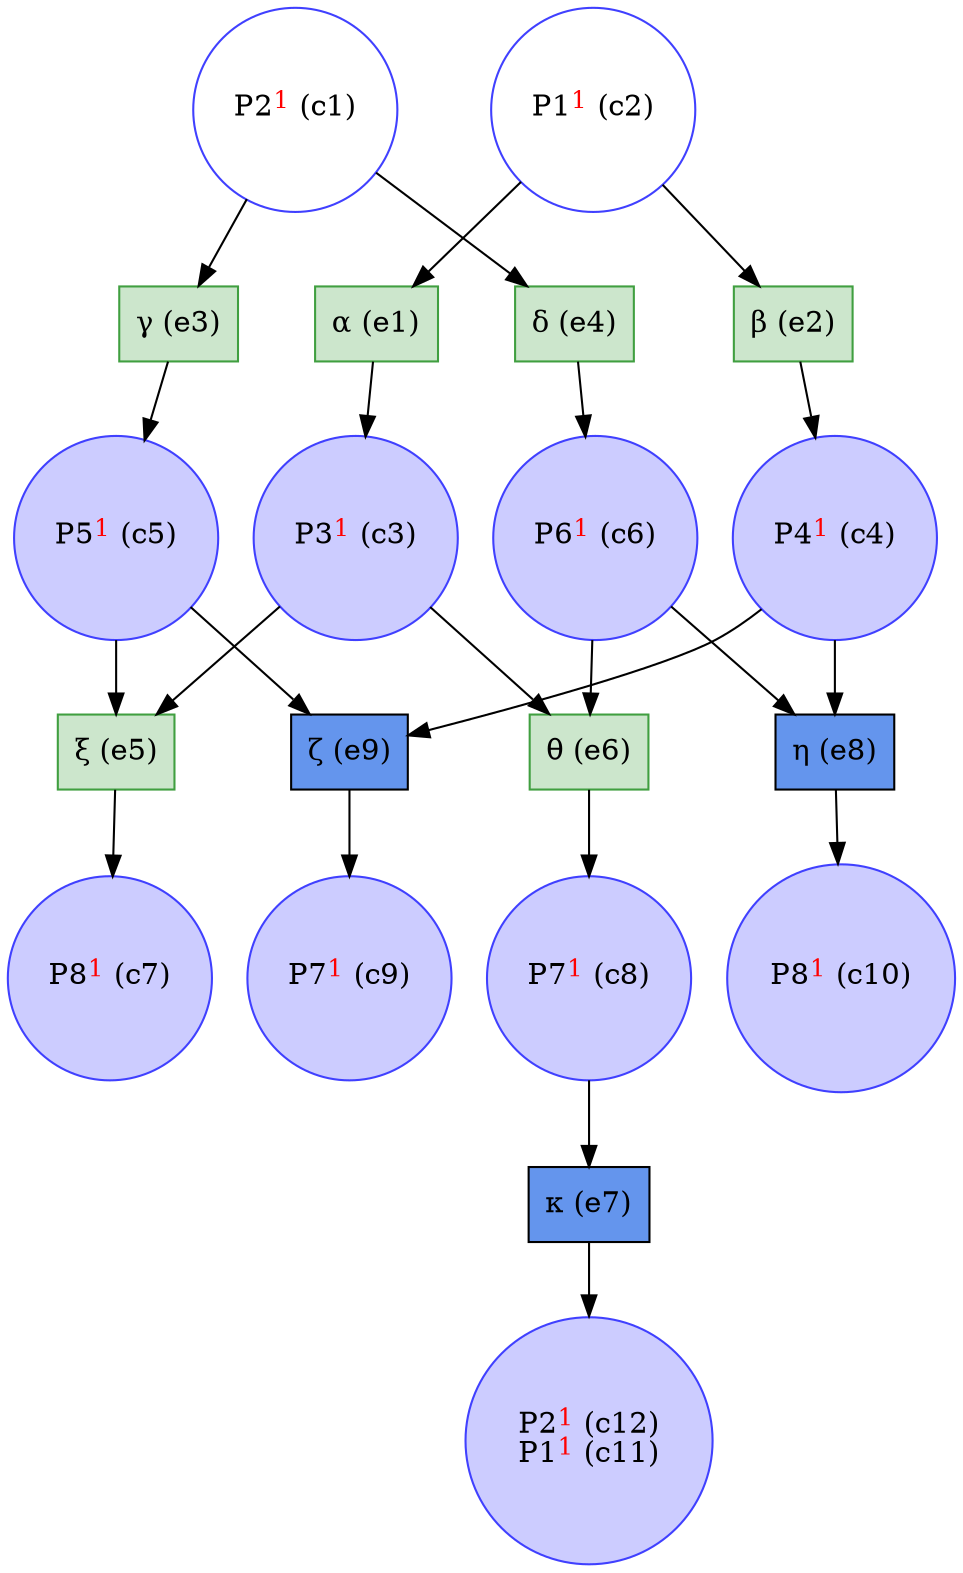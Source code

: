 digraph test {
  c1 -> e4;
  c1 -> e3;
  c2 -> e2;
  c2 -> e1;
  e1 -> c3;
  c3 -> e6;
  c3 -> e5;
  e2 -> c4;
  c4 -> e8;
  c4 -> e9;
  e3 -> c5;
  c5 -> e9;
  c5 -> e5;
  e4 -> c6;
  c6 -> e8;
  c6 -> e6;
  e5 -> c7;
  e6 -> c8;
  c8 -> e7;
  e9 -> c9;
  e8 -> c10;
  e7 -> c11;
  c1 [color= "#4040ff"fillcolor="transparent" label= <<FONT COLOR ="black">P2</FONT><FONT COLOR="red"><SUP>1</SUP></FONT><FONT COLOR="black"> (c1)</FONT>> shape=circle style=filled];
  c2 [color= "#4040ff"fillcolor="transparent" label= <<FONT COLOR ="black">P1</FONT><FONT COLOR="red"><SUP>1</SUP></FONT><FONT COLOR="black"> (c2)</FONT>> shape=circle style=filled];
  c3 [color= "#4040ff"fillcolor="#ccccff" label= <<FONT COLOR ="black">P3</FONT><FONT COLOR="red"><SUP>1</SUP></FONT><FONT COLOR="black"> (c3)</FONT>> shape=circle style=filled];
  c4 [color= "#4040ff"fillcolor="#ccccff" label= <<FONT COLOR ="black">P4</FONT><FONT COLOR="red"><SUP>1</SUP></FONT><FONT COLOR="black"> (c4)</FONT>> shape=circle style=filled];
  c5 [color= "#4040ff"fillcolor="#ccccff" label= <<FONT COLOR ="black">P5</FONT><FONT COLOR="red"><SUP>1</SUP></FONT><FONT COLOR="black"> (c5)</FONT>> shape=circle style=filled];
  c6 [color= "#4040ff"fillcolor="#ccccff" label= <<FONT COLOR ="black">P6</FONT><FONT COLOR="red"><SUP>1</SUP></FONT><FONT COLOR="black"> (c6)</FONT>> shape=circle style=filled];
  c7 [color= "#4040ff"fillcolor="#ccccff" label= <<FONT COLOR ="black">P8</FONT><FONT COLOR="red"><SUP>1</SUP></FONT><FONT COLOR="black"> (c7)</FONT>> shape=circle style=filled];
  c8 [color= "#4040ff"fillcolor="#ccccff" label= <<FONT COLOR ="black">P7</FONT><FONT COLOR="red"><SUP>1</SUP></FONT><FONT COLOR="black"> (c8)</FONT>> shape=circle style=filled];
  c9 [color= "#4040ff"fillcolor="#ccccff" label= <<FONT COLOR ="black">P7</FONT><FONT COLOR="red"><SUP>1</SUP></FONT><FONT COLOR="black"> (c9)</FONT>> shape=circle style=filled];
  c10 [color= "#4040ff"fillcolor="#ccccff" label= <<FONT COLOR ="black">P8</FONT><FONT COLOR="red"><SUP>1</SUP></FONT><FONT COLOR="black"> (c10)</FONT>> shape=circle style=filled];
  c11 [color= "#4040ff"fillcolor="#ccccff" label= <<FONT COLOR ="black">P2</FONT><FONT COLOR="red"><SUP>1</SUP></FONT><FONT COLOR="black"> (c12)</FONT><BR/><FONT COLOR ="black">P1</FONT><FONT COLOR="red"><SUP>1</SUP></FONT><FONT COLOR="black"> (c11)</FONT>> shape=circle style=filled];
  e1 [color="#409f40" fillcolor="#cce6cc" label="α (e1)" shape=box style=filled];
  e2 [color="#409f40" fillcolor="#cce6cc" label="β (e2)" shape=box style=filled];
  e3 [color="#409f40" fillcolor="#cce6cc" label="γ (e3)" shape=box style=filled];
  e4 [color="#409f40" fillcolor="#cce6cc" label="δ (e4)" shape=box style=filled];
  e5 [color="#409f40" fillcolor="#cce6cc" label="ξ (e5)" shape=box style=filled];
  e6 [color="#409f40" fillcolor="#cce6cc" label="θ (e6)" shape=box style=filled];
  e7 [color=black fillcolor=cornflowerblue label="κ (e7)" shape=box style=filled];
  e8 [color=black fillcolor=cornflowerblue label="η (e8)" shape=box style=filled];
  e9 [color=black fillcolor=cornflowerblue label="ζ (e9)" shape=box style=filled];
}
